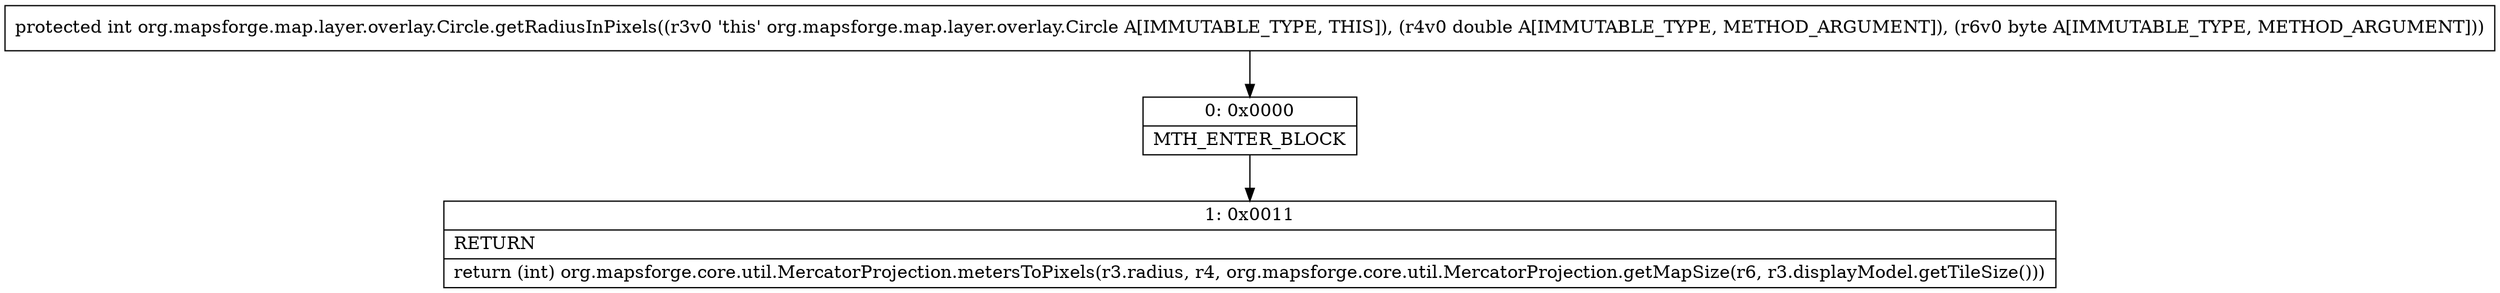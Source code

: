 digraph "CFG fororg.mapsforge.map.layer.overlay.Circle.getRadiusInPixels(DB)I" {
Node_0 [shape=record,label="{0\:\ 0x0000|MTH_ENTER_BLOCK\l}"];
Node_1 [shape=record,label="{1\:\ 0x0011|RETURN\l|return (int) org.mapsforge.core.util.MercatorProjection.metersToPixels(r3.radius, r4, org.mapsforge.core.util.MercatorProjection.getMapSize(r6, r3.displayModel.getTileSize()))\l}"];
MethodNode[shape=record,label="{protected int org.mapsforge.map.layer.overlay.Circle.getRadiusInPixels((r3v0 'this' org.mapsforge.map.layer.overlay.Circle A[IMMUTABLE_TYPE, THIS]), (r4v0 double A[IMMUTABLE_TYPE, METHOD_ARGUMENT]), (r6v0 byte A[IMMUTABLE_TYPE, METHOD_ARGUMENT])) }"];
MethodNode -> Node_0;
Node_0 -> Node_1;
}


